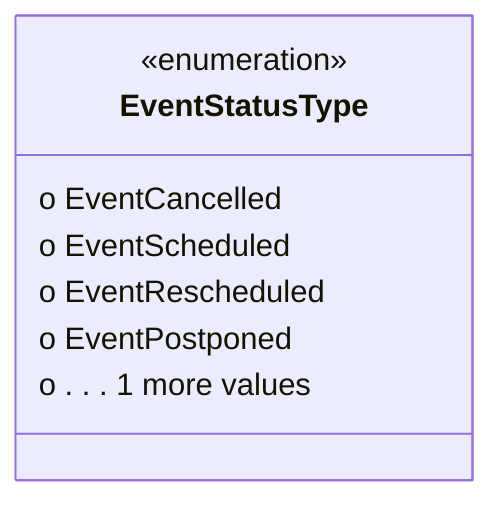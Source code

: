 classDiagram
  class EventStatusType {
<<enumeration>>
  o EventCancelled
  o EventScheduled
  o EventRescheduled
  o EventPostponed
  o . . . 1 more values
 }